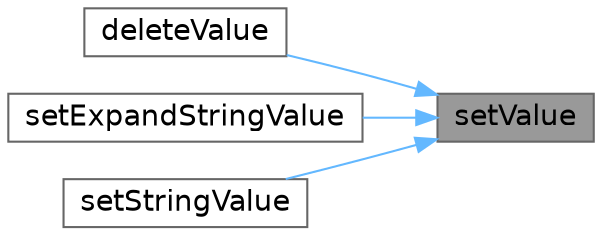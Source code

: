 digraph "setValue"
{
 // LATEX_PDF_SIZE
  bgcolor="transparent";
  edge [fontname=Helvetica,fontsize=14,labelfontname=Helvetica,labelfontsize=14];
  node [fontname=Helvetica,fontsize=14,shape=box,height=0.2,width=0.4];
  rankdir="RL";
  Node1 [id="Node000001",label="setValue",height=0.2,width=0.4,color="gray40", fillcolor="grey60", style="filled", fontcolor="black",tooltip=" "];
  Node1 -> Node2 [id="edge1_Node000001_Node000002",dir="back",color="steelblue1",style="solid",tooltip=" "];
  Node2 [id="Node000002",label="deleteValue",height=0.2,width=0.4,color="grey40", fillcolor="white", style="filled",URL="$db/d0d/classRegistry.html#aee538409bda7bbca009cdb11a81a5226",tooltip=" "];
  Node1 -> Node3 [id="edge2_Node000001_Node000003",dir="back",color="steelblue1",style="solid",tooltip=" "];
  Node3 [id="Node000003",label="setExpandStringValue",height=0.2,width=0.4,color="grey40", fillcolor="white", style="filled",URL="$db/d0d/classRegistry.html#a15980e040d8647f19763e6f68aee07ab",tooltip=" "];
  Node1 -> Node4 [id="edge3_Node000001_Node000004",dir="back",color="steelblue1",style="solid",tooltip=" "];
  Node4 [id="Node000004",label="setStringValue",height=0.2,width=0.4,color="grey40", fillcolor="white", style="filled",URL="$db/d0d/classRegistry.html#a90cd9aba35744bcb030db9b77d263d9b",tooltip=" "];
}
